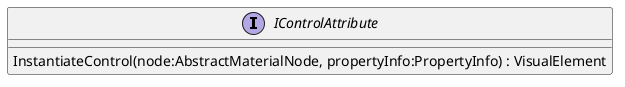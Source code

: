 @startuml
interface IControlAttribute {
    InstantiateControl(node:AbstractMaterialNode, propertyInfo:PropertyInfo) : VisualElement
}
@enduml
